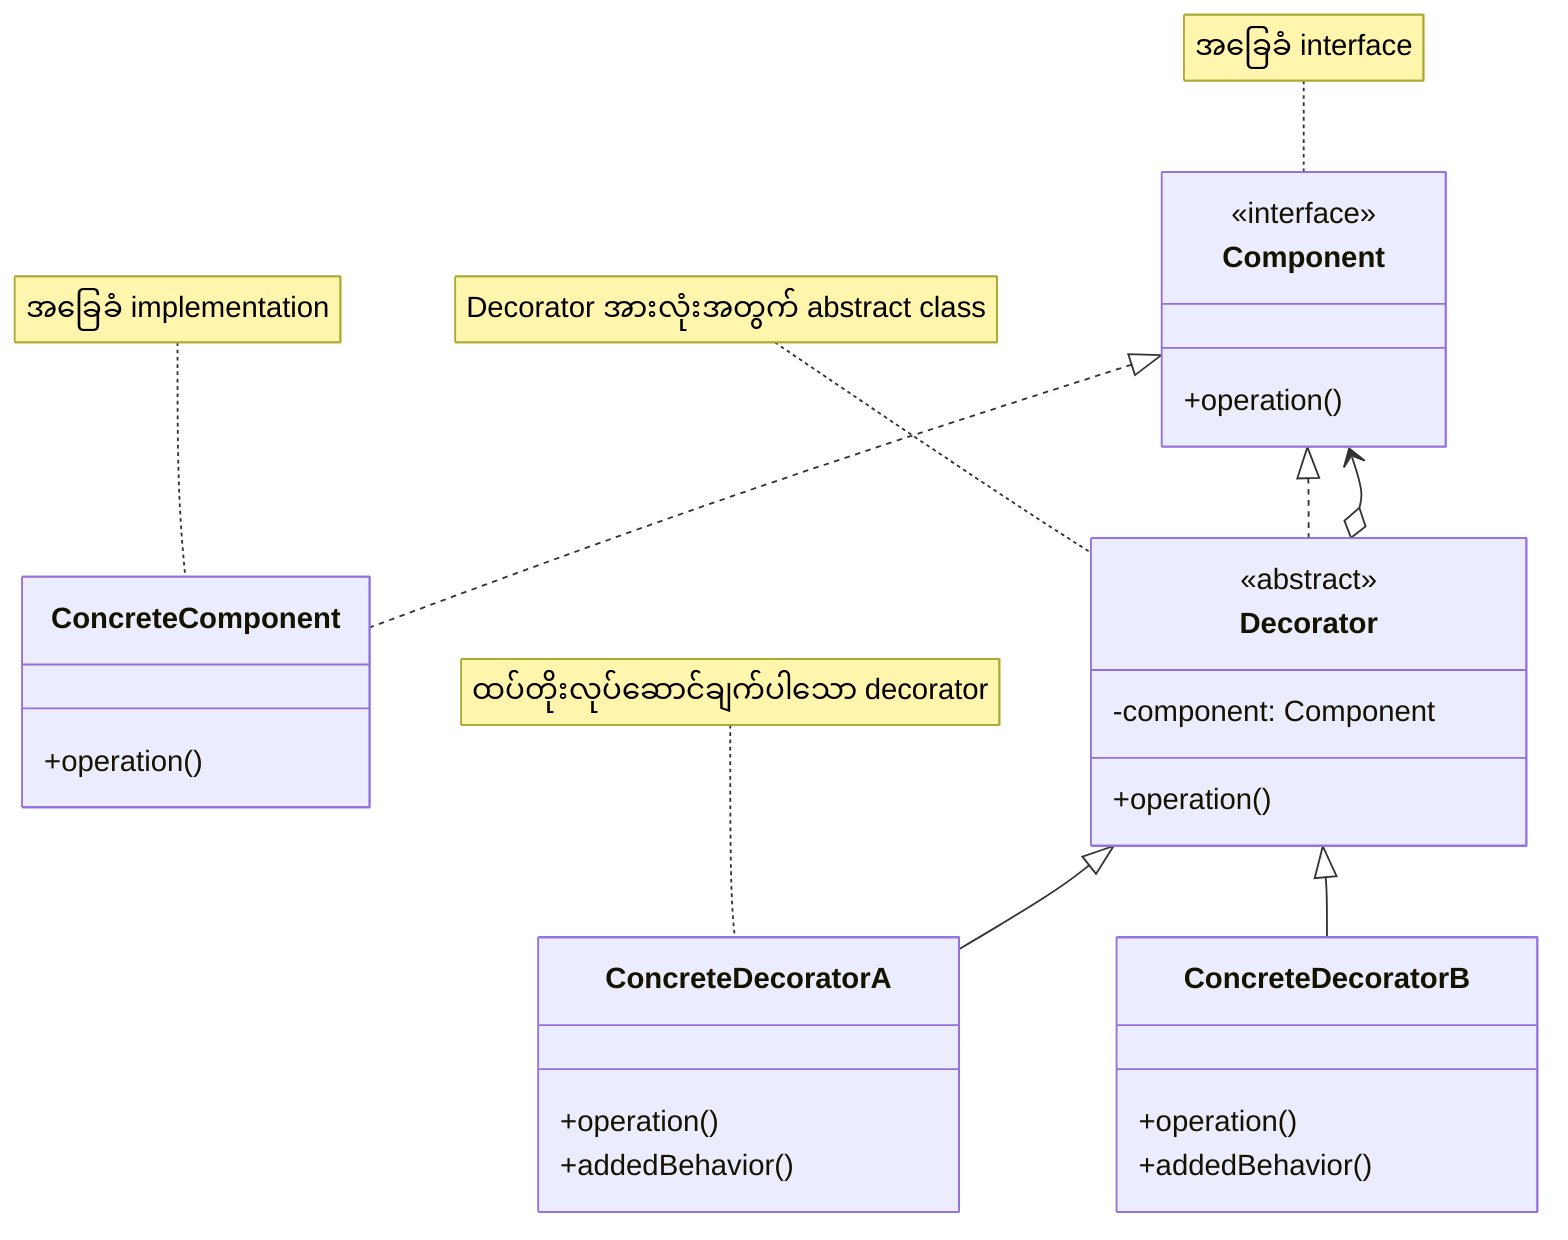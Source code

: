 classDiagram
    class Component {
        <<interface>>
        +operation()
    }
    class ConcreteComponent {
        +operation()
    }
    class Decorator {
        <<abstract>>
        -component: Component
        +operation()
    }
    class ConcreteDecoratorA {
        +operation()
        +addedBehavior()
    }
    class ConcreteDecoratorB {
        +operation()
        +addedBehavior()
    }

    Component <|.. ConcreteComponent
    Component <|.. Decorator
    Decorator <|-- ConcreteDecoratorA
    Decorator <|-- ConcreteDecoratorB
    Decorator o--> Component

    note for Component "အခြေခံ interface"
    note for Decorator "Decorator အားလုံးအတွက် abstract class"
    note for ConcreteComponent "အခြေခံ implementation"
    note for ConcreteDecoratorA "ထပ်တိုးလုပ်ဆောင်ချက်ပါသော decorator"